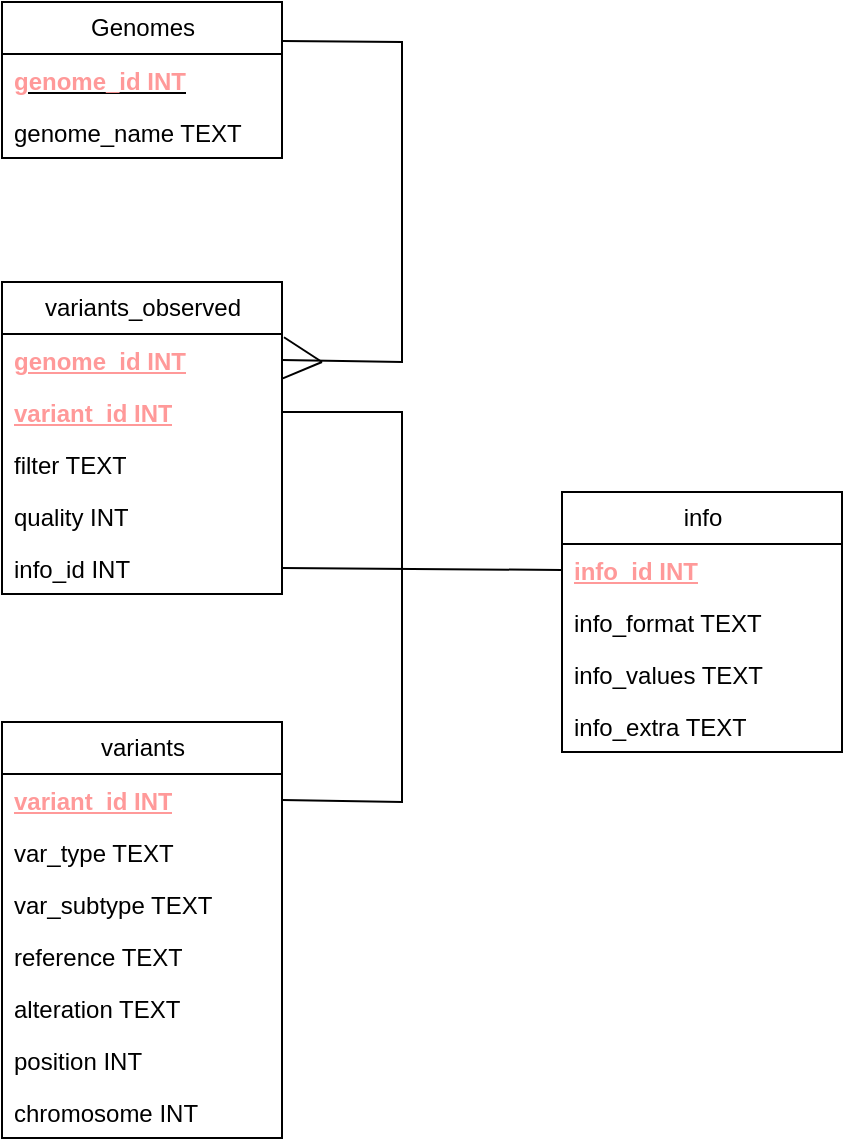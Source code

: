 <mxfile version="20.8.10" type="device"><diagram name="Page-1" id="efa7a0a1-bf9b-a30e-e6df-94a7791c09e9"><mxGraphModel dx="794" dy="557" grid="1" gridSize="10" guides="1" tooltips="1" connect="1" arrows="1" fold="1" page="1" pageScale="1" pageWidth="826" pageHeight="1169" background="none" math="0" shadow="0"><root><mxCell id="0"/><mxCell id="1" parent="0"/><mxCell id="vo9ROCs4OMUj70Dq533K-114" value="Genomes" style="swimlane;fontStyle=0;childLayout=stackLayout;horizontal=1;startSize=26;fillColor=none;horizontalStack=0;resizeParent=1;resizeParentMax=0;resizeLast=0;collapsible=1;marginBottom=0;html=1;" parent="1" vertex="1"><mxGeometry x="280" y="20" width="140" height="78" as="geometry"/></mxCell><mxCell id="vo9ROCs4OMUj70Dq533K-115" value="&lt;font color=&quot;#ff9999&quot;&gt;genome_id INT&lt;/font&gt;" style="text;strokeColor=none;fillColor=none;align=left;verticalAlign=top;spacingLeft=4;spacingRight=4;overflow=hidden;rotatable=0;points=[[0,0.5],[1,0.5]];portConstraint=eastwest;whiteSpace=wrap;html=1;fontStyle=5" parent="vo9ROCs4OMUj70Dq533K-114" vertex="1"><mxGeometry y="26" width="140" height="26" as="geometry"/></mxCell><mxCell id="vo9ROCs4OMUj70Dq533K-116" value="genome_name TEXT" style="text;strokeColor=none;fillColor=none;align=left;verticalAlign=top;spacingLeft=4;spacingRight=4;overflow=hidden;rotatable=0;points=[[0,0.5],[1,0.5]];portConstraint=eastwest;whiteSpace=wrap;html=1;" parent="vo9ROCs4OMUj70Dq533K-114" vertex="1"><mxGeometry y="52" width="140" height="26" as="geometry"/></mxCell><mxCell id="vo9ROCs4OMUj70Dq533K-118" value="variants_observed" style="swimlane;fontStyle=0;childLayout=stackLayout;horizontal=1;startSize=26;fillColor=none;horizontalStack=0;resizeParent=1;resizeParentMax=0;resizeLast=0;collapsible=1;marginBottom=0;html=1;" parent="1" vertex="1"><mxGeometry x="280" y="160" width="140" height="156" as="geometry"/></mxCell><mxCell id="vo9ROCs4OMUj70Dq533K-119" value="genome_id INT" style="text;strokeColor=none;fillColor=none;align=left;verticalAlign=top;spacingLeft=4;spacingRight=4;overflow=hidden;rotatable=0;points=[[0,0.5],[1,0.5]];portConstraint=eastwest;whiteSpace=wrap;html=1;fontStyle=5;fontColor=#FF9999;" parent="vo9ROCs4OMUj70Dq533K-118" vertex="1"><mxGeometry y="26" width="140" height="26" as="geometry"/></mxCell><mxCell id="vo9ROCs4OMUj70Dq533K-120" value="&lt;b&gt;&lt;u&gt;variant_id INT&lt;br&gt;&lt;br&gt;&lt;/u&gt;&lt;/b&gt;" style="text;strokeColor=none;fillColor=none;align=left;verticalAlign=top;spacingLeft=4;spacingRight=4;overflow=hidden;rotatable=0;points=[[0,0.5],[1,0.5]];portConstraint=eastwest;whiteSpace=wrap;html=1;fontColor=#FF9999;" parent="vo9ROCs4OMUj70Dq533K-118" vertex="1"><mxGeometry y="52" width="140" height="26" as="geometry"/></mxCell><mxCell id="vo9ROCs4OMUj70Dq533K-121" value="filter TEXT&lt;br&gt;" style="text;strokeColor=none;fillColor=none;align=left;verticalAlign=top;spacingLeft=4;spacingRight=4;overflow=hidden;rotatable=0;points=[[0,0.5],[1,0.5]];portConstraint=eastwest;whiteSpace=wrap;html=1;" parent="vo9ROCs4OMUj70Dq533K-118" vertex="1"><mxGeometry y="78" width="140" height="26" as="geometry"/></mxCell><mxCell id="vo9ROCs4OMUj70Dq533K-122" value="quality INT" style="text;strokeColor=none;fillColor=none;align=left;verticalAlign=top;spacingLeft=4;spacingRight=4;overflow=hidden;rotatable=0;points=[[0,0.5],[1,0.5]];portConstraint=eastwest;whiteSpace=wrap;html=1;" parent="vo9ROCs4OMUj70Dq533K-118" vertex="1"><mxGeometry y="104" width="140" height="26" as="geometry"/></mxCell><mxCell id="vo9ROCs4OMUj70Dq533K-123" value="info_id INT" style="text;strokeColor=none;fillColor=none;align=left;verticalAlign=top;spacingLeft=4;spacingRight=4;overflow=hidden;rotatable=0;points=[[0,0.5],[1,0.5]];portConstraint=eastwest;whiteSpace=wrap;html=1;" parent="vo9ROCs4OMUj70Dq533K-118" vertex="1"><mxGeometry y="130" width="140" height="26" as="geometry"/></mxCell><mxCell id="vo9ROCs4OMUj70Dq533K-124" value="variants" style="swimlane;fontStyle=0;childLayout=stackLayout;horizontal=1;startSize=26;fillColor=none;horizontalStack=0;resizeParent=1;resizeParentMax=0;resizeLast=0;collapsible=1;marginBottom=0;html=1;" parent="1" vertex="1"><mxGeometry x="280" y="380" width="140" height="208" as="geometry"/></mxCell><mxCell id="vo9ROCs4OMUj70Dq533K-126" value="&lt;b&gt;&lt;u&gt;variant_id INT&lt;br&gt;&lt;br&gt;&lt;/u&gt;&lt;/b&gt;" style="text;strokeColor=none;fillColor=none;align=left;verticalAlign=top;spacingLeft=4;spacingRight=4;overflow=hidden;rotatable=0;points=[[0,0.5],[1,0.5]];portConstraint=eastwest;whiteSpace=wrap;html=1;fontColor=#FF9999;" parent="vo9ROCs4OMUj70Dq533K-124" vertex="1"><mxGeometry y="26" width="140" height="26" as="geometry"/></mxCell><mxCell id="vo9ROCs4OMUj70Dq533K-127" value="var_type TEXT" style="text;strokeColor=none;fillColor=none;align=left;verticalAlign=top;spacingLeft=4;spacingRight=4;overflow=hidden;rotatable=0;points=[[0,0.5],[1,0.5]];portConstraint=eastwest;whiteSpace=wrap;html=1;" parent="vo9ROCs4OMUj70Dq533K-124" vertex="1"><mxGeometry y="52" width="140" height="26" as="geometry"/></mxCell><mxCell id="vo9ROCs4OMUj70Dq533K-128" value="var_subtype TEXT" style="text;strokeColor=none;fillColor=none;align=left;verticalAlign=top;spacingLeft=4;spacingRight=4;overflow=hidden;rotatable=0;points=[[0,0.5],[1,0.5]];portConstraint=eastwest;whiteSpace=wrap;html=1;" parent="vo9ROCs4OMUj70Dq533K-124" vertex="1"><mxGeometry y="78" width="140" height="26" as="geometry"/></mxCell><mxCell id="vo9ROCs4OMUj70Dq533K-129" value="reference TEXT" style="text;strokeColor=none;fillColor=none;align=left;verticalAlign=top;spacingLeft=4;spacingRight=4;overflow=hidden;rotatable=0;points=[[0,0.5],[1,0.5]];portConstraint=eastwest;whiteSpace=wrap;html=1;" parent="vo9ROCs4OMUj70Dq533K-124" vertex="1"><mxGeometry y="104" width="140" height="26" as="geometry"/></mxCell><mxCell id="vo9ROCs4OMUj70Dq533K-130" value="alteration TEXT" style="text;strokeColor=none;fillColor=none;align=left;verticalAlign=top;spacingLeft=4;spacingRight=4;overflow=hidden;rotatable=0;points=[[0,0.5],[1,0.5]];portConstraint=eastwest;whiteSpace=wrap;html=1;" parent="vo9ROCs4OMUj70Dq533K-124" vertex="1"><mxGeometry y="130" width="140" height="26" as="geometry"/></mxCell><mxCell id="vo9ROCs4OMUj70Dq533K-131" value="position INT" style="text;strokeColor=none;fillColor=none;align=left;verticalAlign=top;spacingLeft=4;spacingRight=4;overflow=hidden;rotatable=0;points=[[0,0.5],[1,0.5]];portConstraint=eastwest;whiteSpace=wrap;html=1;" parent="vo9ROCs4OMUj70Dq533K-124" vertex="1"><mxGeometry y="156" width="140" height="26" as="geometry"/></mxCell><mxCell id="vo9ROCs4OMUj70Dq533K-132" value="chromosome INT" style="text;strokeColor=none;fillColor=none;align=left;verticalAlign=top;spacingLeft=4;spacingRight=4;overflow=hidden;rotatable=0;points=[[0,0.5],[1,0.5]];portConstraint=eastwest;whiteSpace=wrap;html=1;" parent="vo9ROCs4OMUj70Dq533K-124" vertex="1"><mxGeometry y="182" width="140" height="26" as="geometry"/></mxCell><mxCell id="vo9ROCs4OMUj70Dq533K-133" value="info" style="swimlane;fontStyle=0;childLayout=stackLayout;horizontal=1;startSize=26;fillColor=none;horizontalStack=0;resizeParent=1;resizeParentMax=0;resizeLast=0;collapsible=1;marginBottom=0;html=1;" parent="1" vertex="1"><mxGeometry x="560" y="265" width="140" height="130" as="geometry"/></mxCell><mxCell id="vo9ROCs4OMUj70Dq533K-134" value="&lt;b&gt;&lt;u&gt;info_id INT&lt;br&gt;&lt;/u&gt;&lt;/b&gt;" style="text;strokeColor=none;fillColor=none;align=left;verticalAlign=top;spacingLeft=4;spacingRight=4;overflow=hidden;rotatable=0;points=[[0,0.5],[1,0.5]];portConstraint=eastwest;whiteSpace=wrap;html=1;fontColor=#FF9999;" parent="vo9ROCs4OMUj70Dq533K-133" vertex="1"><mxGeometry y="26" width="140" height="26" as="geometry"/></mxCell><mxCell id="vo9ROCs4OMUj70Dq533K-135" value="info_format TEXT" style="text;strokeColor=none;fillColor=none;align=left;verticalAlign=top;spacingLeft=4;spacingRight=4;overflow=hidden;rotatable=0;points=[[0,0.5],[1,0.5]];portConstraint=eastwest;whiteSpace=wrap;html=1;" parent="vo9ROCs4OMUj70Dq533K-133" vertex="1"><mxGeometry y="52" width="140" height="26" as="geometry"/></mxCell><mxCell id="vo9ROCs4OMUj70Dq533K-136" value="info_values TEXT" style="text;strokeColor=none;fillColor=none;align=left;verticalAlign=top;spacingLeft=4;spacingRight=4;overflow=hidden;rotatable=0;points=[[0,0.5],[1,0.5]];portConstraint=eastwest;whiteSpace=wrap;html=1;" parent="vo9ROCs4OMUj70Dq533K-133" vertex="1"><mxGeometry y="78" width="140" height="26" as="geometry"/></mxCell><mxCell id="vo9ROCs4OMUj70Dq533K-137" value="info_extra TEXT" style="text;strokeColor=none;fillColor=none;align=left;verticalAlign=top;spacingLeft=4;spacingRight=4;overflow=hidden;rotatable=0;points=[[0,0.5],[1,0.5]];portConstraint=eastwest;whiteSpace=wrap;html=1;" parent="vo9ROCs4OMUj70Dq533K-133" vertex="1"><mxGeometry y="104" width="140" height="26" as="geometry"/></mxCell><mxCell id="vo9ROCs4OMUj70Dq533K-152" value="" style="group" parent="1" vertex="1" connectable="0"><mxGeometry x="440" y="40" width="40" height="160" as="geometry"/></mxCell><mxCell id="vo9ROCs4OMUj70Dq533K-141" value="" style="endArrow=none;html=1;rounded=0;exitX=1;exitY=0.25;exitDx=0;exitDy=0;entryX=1;entryY=0.5;entryDx=0;entryDy=0;" parent="vo9ROCs4OMUj70Dq533K-152" source="vo9ROCs4OMUj70Dq533K-114" target="vo9ROCs4OMUj70Dq533K-119" edge="1"><mxGeometry width="50" height="50" relative="1" as="geometry"><mxPoint x="110" y="140" as="sourcePoint"/><mxPoint x="160" y="90" as="targetPoint"/><Array as="points"><mxPoint x="40"/><mxPoint x="40" y="160"/></Array></mxGeometry></mxCell><mxCell id="vo9ROCs4OMUj70Dq533K-142" value="" style="endArrow=none;html=1;rounded=0;entryX=1.007;entryY=0.062;entryDx=0;entryDy=0;entryPerimeter=0;" parent="vo9ROCs4OMUj70Dq533K-152" target="vo9ROCs4OMUj70Dq533K-119" edge="1"><mxGeometry width="50" height="50" relative="1" as="geometry"><mxPoint y="160" as="sourcePoint"/><mxPoint x="160" y="90" as="targetPoint"/></mxGeometry></mxCell><mxCell id="vo9ROCs4OMUj70Dq533K-151" value="" style="endArrow=none;html=1;rounded=0;entryX=1.003;entryY=-0.146;entryDx=0;entryDy=0;entryPerimeter=0;" parent="vo9ROCs4OMUj70Dq533K-152" target="vo9ROCs4OMUj70Dq533K-120" edge="1"><mxGeometry width="50" height="50" relative="1" as="geometry"><mxPoint y="160" as="sourcePoint"/><mxPoint x="160" y="100" as="targetPoint"/></mxGeometry></mxCell><mxCell id="vo9ROCs4OMUj70Dq533K-153" value="" style="endArrow=none;html=1;rounded=0;exitX=1;exitY=0.5;exitDx=0;exitDy=0;entryX=1;entryY=0.5;entryDx=0;entryDy=0;" parent="1" source="vo9ROCs4OMUj70Dq533K-120" target="vo9ROCs4OMUj70Dq533K-126" edge="1"><mxGeometry width="50" height="50" relative="1" as="geometry"><mxPoint x="550" y="380" as="sourcePoint"/><mxPoint x="600" y="330" as="targetPoint"/><Array as="points"><mxPoint x="480" y="225"/><mxPoint x="480" y="420"/></Array></mxGeometry></mxCell><mxCell id="vo9ROCs4OMUj70Dq533K-154" value="" style="endArrow=none;html=1;rounded=0;exitX=1;exitY=0.5;exitDx=0;exitDy=0;entryX=0;entryY=0.5;entryDx=0;entryDy=0;" parent="1" source="vo9ROCs4OMUj70Dq533K-123" target="vo9ROCs4OMUj70Dq533K-134" edge="1"><mxGeometry width="50" height="50" relative="1" as="geometry"><mxPoint x="550" y="380" as="sourcePoint"/><mxPoint x="600" y="330" as="targetPoint"/></mxGeometry></mxCell></root></mxGraphModel></diagram></mxfile>